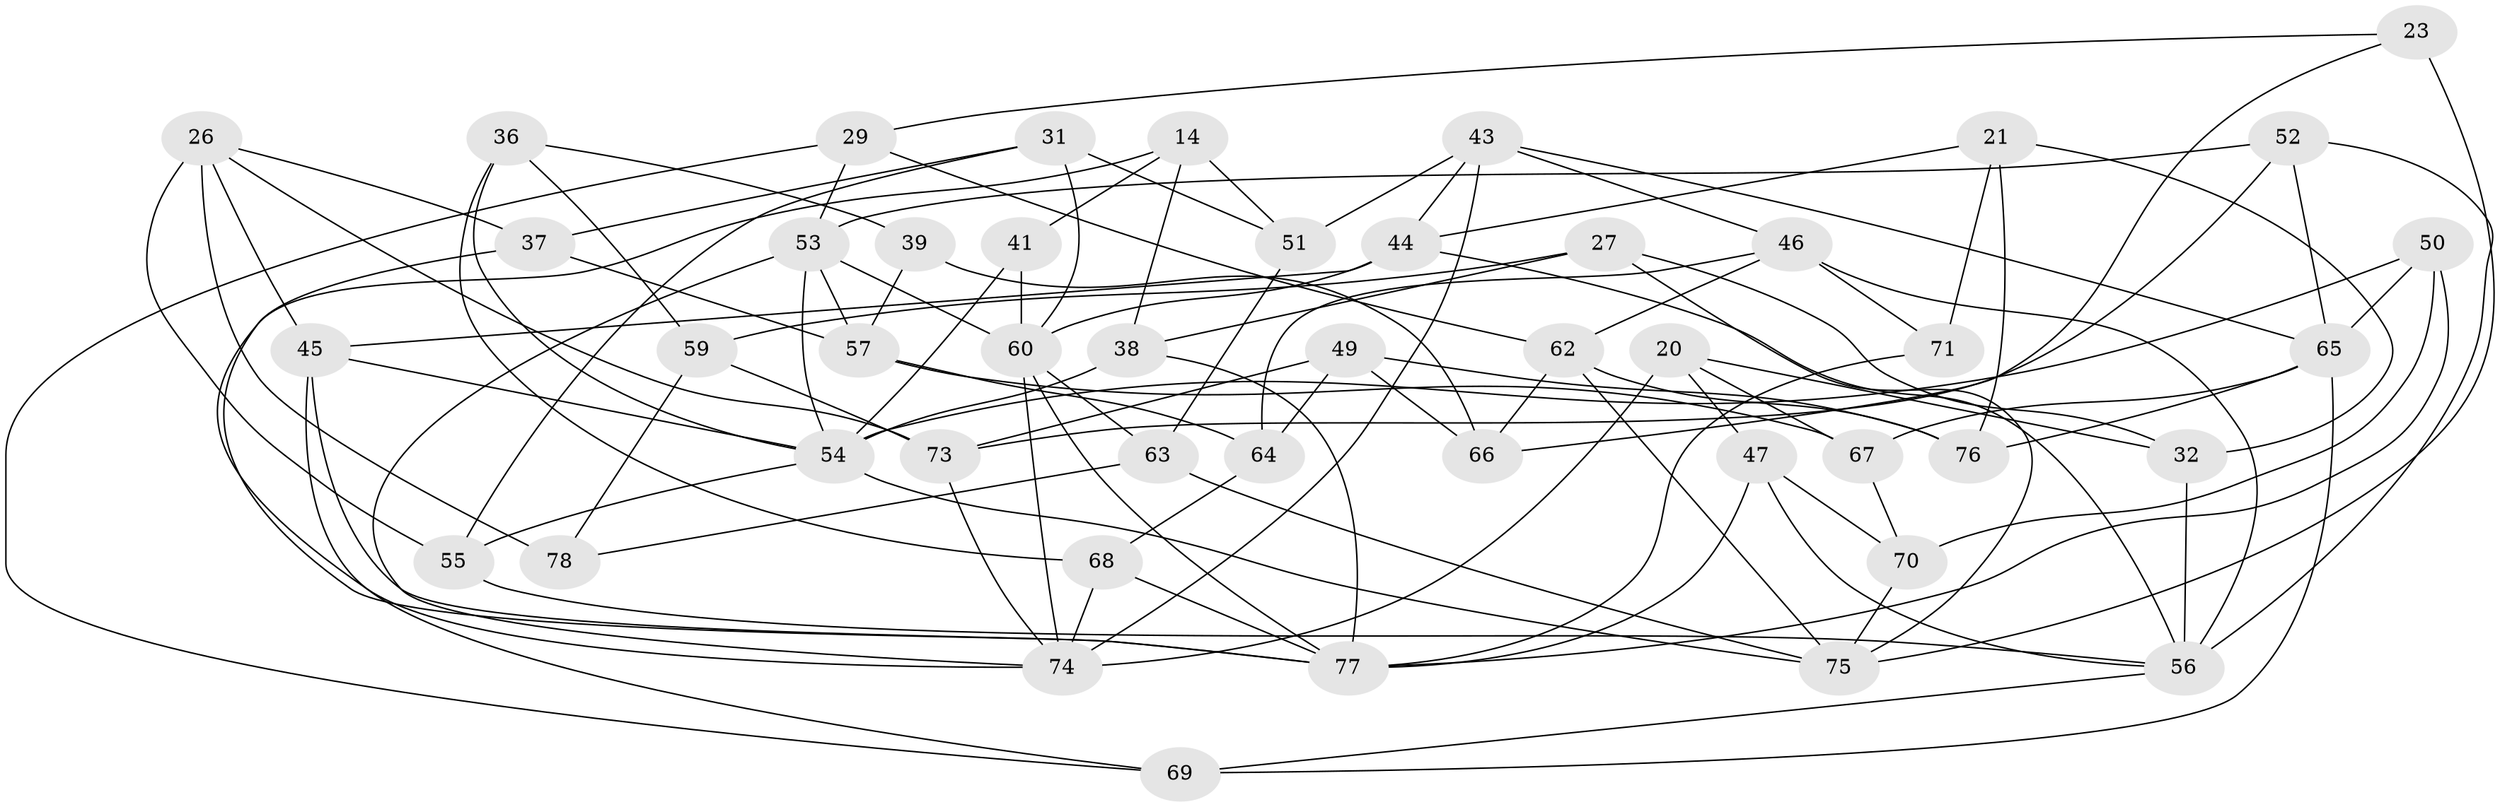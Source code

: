 // original degree distribution, {4: 1.0}
// Generated by graph-tools (version 1.1) at 2025/01/03/04/25 22:01:10]
// undirected, 46 vertices, 105 edges
graph export_dot {
graph [start="1"]
  node [color=gray90,style=filled];
  14;
  20;
  21 [super="+18"];
  23;
  26 [super="+16"];
  27;
  29;
  31;
  32;
  36;
  37;
  38;
  39;
  41 [super="+2"];
  43 [super="+10"];
  44 [super="+30"];
  45 [super="+4"];
  46 [super="+3"];
  47;
  49 [super="+34"];
  50;
  51;
  52 [super="+22"];
  53 [super="+28"];
  54 [super="+48"];
  55;
  56 [super="+1+24"];
  57 [super="+33"];
  59;
  60 [super="+35+42+9"];
  62 [super="+61"];
  63;
  64;
  65 [super="+7+15"];
  66 [super="+58"];
  67;
  68;
  69;
  70;
  71;
  73 [super="+5"];
  74 [super="+11+19"];
  75 [super="+25"];
  76 [super="+72"];
  77 [super="+40"];
  78;
  14 -- 51;
  14 -- 38;
  14 -- 41;
  14 -- 74;
  20 -- 67;
  20 -- 32;
  20 -- 47;
  20 -- 74;
  21 -- 76 [weight=2];
  21 -- 32;
  21 -- 71 [weight=2];
  21 -- 44;
  23 -- 66;
  23 -- 29;
  23 -- 75 [weight=2];
  26 -- 55;
  26 -- 78 [weight=2];
  26 -- 37;
  26 -- 45;
  26 -- 73;
  27 -- 38;
  27 -- 59;
  27 -- 75;
  27 -- 32;
  29 -- 69;
  29 -- 62;
  29 -- 53;
  31 -- 60;
  31 -- 55;
  31 -- 37;
  31 -- 51;
  32 -- 56;
  36 -- 68;
  36 -- 59;
  36 -- 39;
  36 -- 54;
  37 -- 57;
  37 -- 77;
  38 -- 54;
  38 -- 77;
  39 -- 57 [weight=2];
  39 -- 66;
  41 -- 54 [weight=2];
  41 -- 60 [weight=3];
  43 -- 65;
  43 -- 74 [weight=2];
  43 -- 51;
  43 -- 44;
  43 -- 46;
  44 -- 45 [weight=2];
  44 -- 56;
  44 -- 60;
  45 -- 69;
  45 -- 54;
  45 -- 77;
  46 -- 71;
  46 -- 56 [weight=2];
  46 -- 64;
  46 -- 62;
  47 -- 77;
  47 -- 70;
  47 -- 56;
  49 -- 76;
  49 -- 73 [weight=2];
  49 -- 66 [weight=2];
  49 -- 64;
  50 -- 77;
  50 -- 70;
  50 -- 54;
  50 -- 65;
  51 -- 63;
  52 -- 73;
  52 -- 65 [weight=2];
  52 -- 56;
  52 -- 53 [weight=2];
  53 -- 74;
  53 -- 54;
  53 -- 57;
  53 -- 60 [weight=2];
  54 -- 75 [weight=2];
  54 -- 55;
  55 -- 56;
  56 -- 69;
  57 -- 67;
  57 -- 64;
  59 -- 78;
  59 -- 73;
  60 -- 63;
  60 -- 74;
  60 -- 77;
  62 -- 66 [weight=2];
  62 -- 76;
  62 -- 75;
  63 -- 78;
  63 -- 75;
  64 -- 68;
  65 -- 76 [weight=2];
  65 -- 69;
  65 -- 67;
  67 -- 70;
  68 -- 74;
  68 -- 77;
  70 -- 75;
  71 -- 77;
  73 -- 74;
}

